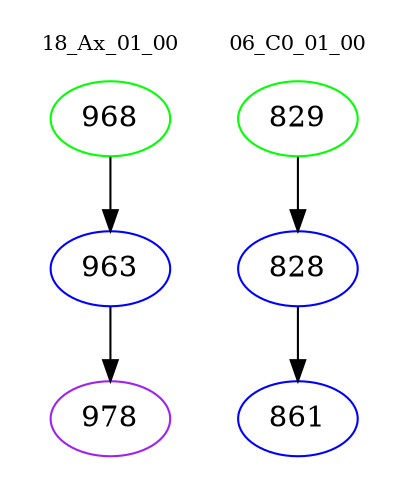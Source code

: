 digraph{
subgraph cluster_0 {
color = white
label = "18_Ax_01_00";
fontsize=10;
T0_968 [label="968", color="green"]
T0_968 -> T0_963 [color="black"]
T0_963 [label="963", color="blue"]
T0_963 -> T0_978 [color="black"]
T0_978 [label="978", color="purple"]
}
subgraph cluster_1 {
color = white
label = "06_C0_01_00";
fontsize=10;
T1_829 [label="829", color="green"]
T1_829 -> T1_828 [color="black"]
T1_828 [label="828", color="blue"]
T1_828 -> T1_861 [color="black"]
T1_861 [label="861", color="blue"]
}
}
